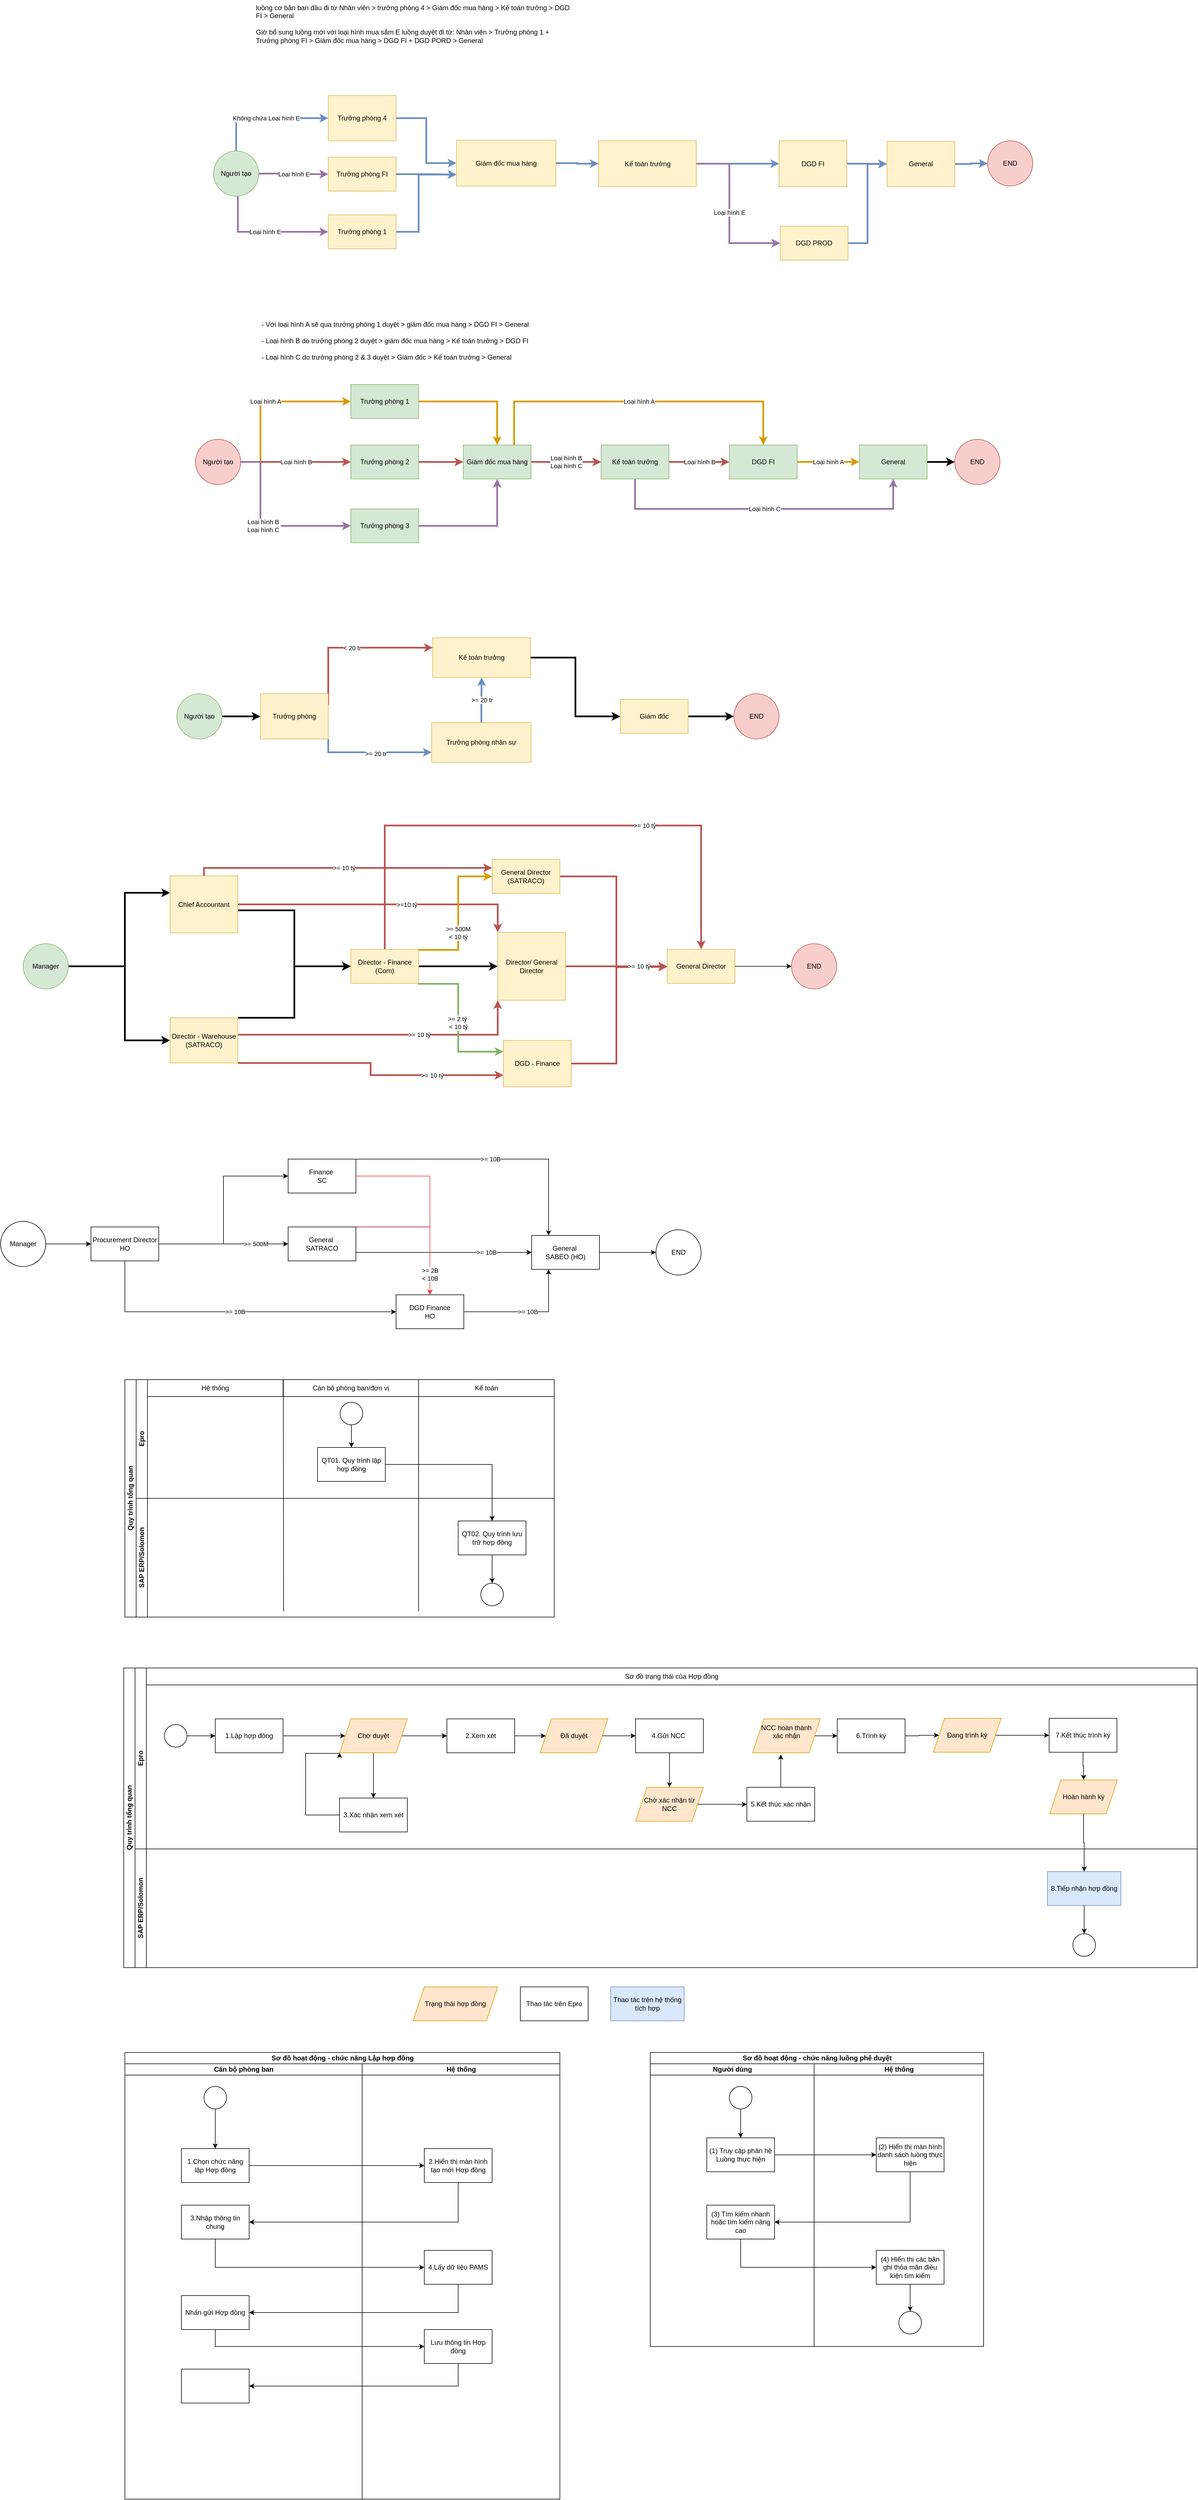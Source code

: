 <mxfile version="24.7.7">
  <diagram name="Trang-1" id="DKE-1wA-68H6ANHlTrfW">
    <mxGraphModel dx="1411" dy="3063" grid="1" gridSize="10" guides="1" tooltips="1" connect="1" arrows="1" fold="1" page="1" pageScale="1" pageWidth="827" pageHeight="1169" math="0" shadow="0">
      <root>
        <mxCell id="0" />
        <mxCell id="1" parent="0" />
        <mxCell id="VpRF0-kcj2pOvB9V1jlZ-3" value="" style="edgeStyle=orthogonalEdgeStyle;rounded=0;orthogonalLoop=1;jettySize=auto;html=1;" parent="1" source="VpRF0-kcj2pOvB9V1jlZ-1" target="VpRF0-kcj2pOvB9V1jlZ-2" edge="1">
          <mxGeometry relative="1" as="geometry" />
        </mxCell>
        <mxCell id="VpRF0-kcj2pOvB9V1jlZ-1" value="Manager" style="ellipse;whiteSpace=wrap;html=1;aspect=fixed;" parent="1" vertex="1">
          <mxGeometry x="20" y="370" width="80" height="80" as="geometry" />
        </mxCell>
        <mxCell id="VpRF0-kcj2pOvB9V1jlZ-5" value="" style="edgeStyle=orthogonalEdgeStyle;rounded=0;orthogonalLoop=1;jettySize=auto;html=1;entryX=0;entryY=0.5;entryDx=0;entryDy=0;" parent="1" source="VpRF0-kcj2pOvB9V1jlZ-2" target="VpRF0-kcj2pOvB9V1jlZ-4" edge="1">
          <mxGeometry relative="1" as="geometry" />
        </mxCell>
        <mxCell id="VpRF0-kcj2pOvB9V1jlZ-7" value="&amp;gt;= 500M" style="edgeStyle=orthogonalEdgeStyle;rounded=0;orthogonalLoop=1;jettySize=auto;html=1;" parent="1" source="VpRF0-kcj2pOvB9V1jlZ-2" target="VpRF0-kcj2pOvB9V1jlZ-6" edge="1">
          <mxGeometry x="0.5" relative="1" as="geometry">
            <mxPoint as="offset" />
          </mxGeometry>
        </mxCell>
        <mxCell id="VpRF0-kcj2pOvB9V1jlZ-9" value="&amp;gt;= 10B" style="edgeStyle=orthogonalEdgeStyle;rounded=0;orthogonalLoop=1;jettySize=auto;html=1;" parent="1" source="VpRF0-kcj2pOvB9V1jlZ-2" target="VpRF0-kcj2pOvB9V1jlZ-8" edge="1">
          <mxGeometry relative="1" as="geometry">
            <Array as="points">
              <mxPoint x="240" y="530" />
            </Array>
          </mxGeometry>
        </mxCell>
        <mxCell id="VpRF0-kcj2pOvB9V1jlZ-2" value="Procurement Director&lt;br&gt;HO" style="whiteSpace=wrap;html=1;" parent="1" vertex="1">
          <mxGeometry x="180" y="380" width="120" height="60" as="geometry" />
        </mxCell>
        <mxCell id="VpRF0-kcj2pOvB9V1jlZ-14" value="&amp;gt;= 10B" style="edgeStyle=orthogonalEdgeStyle;rounded=0;orthogonalLoop=1;jettySize=auto;html=1;exitX=1;exitY=0;exitDx=0;exitDy=0;entryX=0.25;entryY=0;entryDx=0;entryDy=0;" parent="1" source="VpRF0-kcj2pOvB9V1jlZ-4" target="VpRF0-kcj2pOvB9V1jlZ-12" edge="1">
          <mxGeometry relative="1" as="geometry">
            <mxPoint x="990" y="360" as="targetPoint" />
            <Array as="points">
              <mxPoint x="990" y="260" />
            </Array>
          </mxGeometry>
        </mxCell>
        <mxCell id="VpRF0-kcj2pOvB9V1jlZ-4" value="Finance&amp;nbsp;&lt;br&gt;SC" style="whiteSpace=wrap;html=1;" parent="1" vertex="1">
          <mxGeometry x="529" y="260" width="120" height="60" as="geometry" />
        </mxCell>
        <mxCell id="VpRF0-kcj2pOvB9V1jlZ-11" style="edgeStyle=orthogonalEdgeStyle;rounded=0;orthogonalLoop=1;jettySize=auto;html=1;entryX=0.5;entryY=0;entryDx=0;entryDy=0;fillColor=#FF0000;strokeColor=#A50040;" parent="1" source="VpRF0-kcj2pOvB9V1jlZ-6" target="VpRF0-kcj2pOvB9V1jlZ-8" edge="1">
          <mxGeometry relative="1" as="geometry">
            <mxPoint x="740" y="490" as="targetPoint" />
            <Array as="points">
              <mxPoint x="780" y="380" />
            </Array>
          </mxGeometry>
        </mxCell>
        <mxCell id="VpRF0-kcj2pOvB9V1jlZ-17" value="&amp;gt;= 10B" style="edgeStyle=orthogonalEdgeStyle;rounded=0;orthogonalLoop=1;jettySize=auto;html=1;exitX=1;exitY=0.75;exitDx=0;exitDy=0;entryX=0;entryY=0.5;entryDx=0;entryDy=0;" parent="1" source="VpRF0-kcj2pOvB9V1jlZ-6" target="VpRF0-kcj2pOvB9V1jlZ-12" edge="1">
          <mxGeometry x="0.485" relative="1" as="geometry">
            <mxPoint as="offset" />
          </mxGeometry>
        </mxCell>
        <mxCell id="VpRF0-kcj2pOvB9V1jlZ-6" value="General&amp;nbsp;&lt;br&gt;SATRACO" style="whiteSpace=wrap;html=1;" parent="1" vertex="1">
          <mxGeometry x="529" y="380" width="120" height="60" as="geometry" />
        </mxCell>
        <mxCell id="VpRF0-kcj2pOvB9V1jlZ-13" value="&amp;gt;= 10B" style="edgeStyle=orthogonalEdgeStyle;rounded=0;orthogonalLoop=1;jettySize=auto;html=1;" parent="1" source="VpRF0-kcj2pOvB9V1jlZ-8" target="VpRF0-kcj2pOvB9V1jlZ-12" edge="1">
          <mxGeometry relative="1" as="geometry">
            <Array as="points">
              <mxPoint x="990" y="530" />
            </Array>
          </mxGeometry>
        </mxCell>
        <mxCell id="VpRF0-kcj2pOvB9V1jlZ-8" value="DGD Finance&lt;br&gt;HO" style="whiteSpace=wrap;html=1;" parent="1" vertex="1">
          <mxGeometry x="720" y="500" width="120" height="60" as="geometry" />
        </mxCell>
        <mxCell id="VpRF0-kcj2pOvB9V1jlZ-10" value="&amp;gt;= 2B&lt;br&gt;&amp;lt; 10B" style="edgeStyle=orthogonalEdgeStyle;rounded=0;orthogonalLoop=1;jettySize=auto;html=1;entryX=0.5;entryY=0;entryDx=0;entryDy=0;fillColor=#f8cecc;strokeColor=#FF3333;" parent="1" source="VpRF0-kcj2pOvB9V1jlZ-4" target="VpRF0-kcj2pOvB9V1jlZ-8" edge="1">
          <mxGeometry x="0.789" relative="1" as="geometry">
            <mxPoint as="offset" />
          </mxGeometry>
        </mxCell>
        <mxCell id="VpRF0-kcj2pOvB9V1jlZ-19" value="" style="edgeStyle=orthogonalEdgeStyle;rounded=0;orthogonalLoop=1;jettySize=auto;html=1;" parent="1" source="VpRF0-kcj2pOvB9V1jlZ-12" target="VpRF0-kcj2pOvB9V1jlZ-18" edge="1">
          <mxGeometry relative="1" as="geometry" />
        </mxCell>
        <mxCell id="VpRF0-kcj2pOvB9V1jlZ-12" value="General&amp;nbsp;&lt;br&gt;SABEO (HO)" style="whiteSpace=wrap;html=1;" parent="1" vertex="1">
          <mxGeometry x="960" y="395" width="120" height="60" as="geometry" />
        </mxCell>
        <mxCell id="VpRF0-kcj2pOvB9V1jlZ-18" value="END" style="ellipse;whiteSpace=wrap;html=1;" parent="1" vertex="1">
          <mxGeometry x="1180" y="385" width="80" height="80" as="geometry" />
        </mxCell>
        <mxCell id="MUlyrBpXQZyQgoHhLzQk-3" value="" style="edgeStyle=orthogonalEdgeStyle;rounded=0;orthogonalLoop=1;jettySize=auto;html=1;strokeWidth=3;" parent="1" source="MUlyrBpXQZyQgoHhLzQk-1" target="MUlyrBpXQZyQgoHhLzQk-2" edge="1">
          <mxGeometry relative="1" as="geometry">
            <Array as="points">
              <mxPoint x="240" y="-81" />
              <mxPoint x="240" y="-211" />
            </Array>
          </mxGeometry>
        </mxCell>
        <mxCell id="MUlyrBpXQZyQgoHhLzQk-29" style="edgeStyle=orthogonalEdgeStyle;rounded=0;orthogonalLoop=1;jettySize=auto;html=1;entryX=0;entryY=0.5;entryDx=0;entryDy=0;strokeWidth=3;" parent="1" source="MUlyrBpXQZyQgoHhLzQk-1" target="MUlyrBpXQZyQgoHhLzQk-4" edge="1">
          <mxGeometry relative="1" as="geometry">
            <Array as="points">
              <mxPoint x="240" y="-81" />
              <mxPoint x="240" y="50" />
            </Array>
          </mxGeometry>
        </mxCell>
        <mxCell id="MUlyrBpXQZyQgoHhLzQk-1" value="Manager" style="ellipse;whiteSpace=wrap;html=1;aspect=fixed;fillColor=#d5e8d4;strokeColor=#82b366;" parent="1" vertex="1">
          <mxGeometry x="60" y="-121" width="80" height="80" as="geometry" />
        </mxCell>
        <mxCell id="MUlyrBpXQZyQgoHhLzQk-7" value="" style="edgeStyle=orthogonalEdgeStyle;rounded=0;orthogonalLoop=1;jettySize=auto;html=1;entryX=0;entryY=0.5;entryDx=0;entryDy=0;strokeWidth=3;" parent="1" source="MUlyrBpXQZyQgoHhLzQk-2" target="MUlyrBpXQZyQgoHhLzQk-6" edge="1">
          <mxGeometry relative="1" as="geometry">
            <Array as="points">
              <mxPoint x="440" y="-180" />
              <mxPoint x="540" y="-180" />
              <mxPoint x="540" y="-81" />
            </Array>
          </mxGeometry>
        </mxCell>
        <mxCell id="MUlyrBpXQZyQgoHhLzQk-20" value="&amp;gt;= 10 tỷ" style="edgeStyle=orthogonalEdgeStyle;rounded=0;orthogonalLoop=1;jettySize=auto;html=1;entryX=0;entryY=0.25;entryDx=0;entryDy=0;fillColor=#f8cecc;strokeColor=#b85450;strokeWidth=3;" parent="1" source="MUlyrBpXQZyQgoHhLzQk-2" target="MUlyrBpXQZyQgoHhLzQk-11" edge="1">
          <mxGeometry relative="1" as="geometry">
            <Array as="points">
              <mxPoint x="380" y="-255" />
            </Array>
          </mxGeometry>
        </mxCell>
        <mxCell id="MUlyrBpXQZyQgoHhLzQk-25" value="&amp;gt;=10 tỷ" style="edgeStyle=orthogonalEdgeStyle;rounded=0;orthogonalLoop=1;jettySize=auto;html=1;exitX=1;exitY=0.5;exitDx=0;exitDy=0;entryX=0;entryY=0;entryDx=0;entryDy=0;fillColor=#f8cecc;strokeColor=#b85450;strokeWidth=3;" parent="1" source="MUlyrBpXQZyQgoHhLzQk-2" target="MUlyrBpXQZyQgoHhLzQk-9" edge="1">
          <mxGeometry x="0.171" relative="1" as="geometry">
            <Array as="points">
              <mxPoint x="440" y="-190" />
              <mxPoint x="900" y="-190" />
            </Array>
            <mxPoint as="offset" />
          </mxGeometry>
        </mxCell>
        <mxCell id="MUlyrBpXQZyQgoHhLzQk-2" value="Chief Accountant" style="whiteSpace=wrap;html=1;fillColor=#fff2cc;strokeColor=#d6b656;" parent="1" vertex="1">
          <mxGeometry x="320" y="-241" width="120" height="101" as="geometry" />
        </mxCell>
        <mxCell id="MUlyrBpXQZyQgoHhLzQk-8" style="edgeStyle=orthogonalEdgeStyle;rounded=0;orthogonalLoop=1;jettySize=auto;html=1;exitX=1;exitY=0;exitDx=0;exitDy=0;entryX=0;entryY=0.5;entryDx=0;entryDy=0;strokeWidth=3;" parent="1" source="MUlyrBpXQZyQgoHhLzQk-4" target="MUlyrBpXQZyQgoHhLzQk-6" edge="1">
          <mxGeometry relative="1" as="geometry">
            <Array as="points">
              <mxPoint x="540" y="10" />
              <mxPoint x="540" y="-81" />
            </Array>
          </mxGeometry>
        </mxCell>
        <mxCell id="MUlyrBpXQZyQgoHhLzQk-24" value="&amp;gt;= 10 tỷ" style="edgeStyle=orthogonalEdgeStyle;rounded=0;orthogonalLoop=1;jettySize=auto;html=1;exitX=1;exitY=0.75;exitDx=0;exitDy=0;entryX=0;entryY=1;entryDx=0;entryDy=0;fillColor=#f8cecc;strokeColor=#b85450;strokeWidth=3;" parent="1" target="MUlyrBpXQZyQgoHhLzQk-9" edge="1">
          <mxGeometry x="0.388" relative="1" as="geometry">
            <mxPoint x="790" y="-41" as="targetPoint" />
            <mxPoint x="330" y="64" as="sourcePoint" />
            <Array as="points">
              <mxPoint x="330" y="40" />
              <mxPoint x="900" y="40" />
            </Array>
            <mxPoint as="offset" />
          </mxGeometry>
        </mxCell>
        <mxCell id="MUlyrBpXQZyQgoHhLzQk-26" value="&amp;gt;= 10 tỷ" style="edgeStyle=orthogonalEdgeStyle;rounded=0;orthogonalLoop=1;jettySize=auto;html=1;entryX=0;entryY=0.75;entryDx=0;entryDy=0;fillColor=#f8cecc;strokeColor=#b85450;strokeWidth=3;" parent="1" source="MUlyrBpXQZyQgoHhLzQk-4" target="MUlyrBpXQZyQgoHhLzQk-13" edge="1">
          <mxGeometry x="0.483" relative="1" as="geometry">
            <Array as="points">
              <mxPoint x="675" y="90" />
              <mxPoint x="675" y="112" />
            </Array>
            <mxPoint x="1" as="offset" />
          </mxGeometry>
        </mxCell>
        <mxCell id="MUlyrBpXQZyQgoHhLzQk-4" value="Director - Warehouse (SATRACO)" style="whiteSpace=wrap;html=1;fillColor=#fff2cc;strokeColor=#d6b656;" parent="1" vertex="1">
          <mxGeometry x="320" y="10" width="120" height="80" as="geometry" />
        </mxCell>
        <mxCell id="MUlyrBpXQZyQgoHhLzQk-10" value="" style="edgeStyle=orthogonalEdgeStyle;rounded=0;orthogonalLoop=1;jettySize=auto;html=1;strokeWidth=3;" parent="1" source="MUlyrBpXQZyQgoHhLzQk-6" target="MUlyrBpXQZyQgoHhLzQk-9" edge="1">
          <mxGeometry relative="1" as="geometry" />
        </mxCell>
        <mxCell id="MUlyrBpXQZyQgoHhLzQk-12" value="&amp;gt;= 500M&lt;br&gt;&amp;lt; 10 tỷ" style="edgeStyle=orthogonalEdgeStyle;rounded=0;orthogonalLoop=1;jettySize=auto;html=1;fillColor=#ffe6cc;strokeColor=#d79b00;strokeWidth=3;" parent="1" source="MUlyrBpXQZyQgoHhLzQk-6" target="MUlyrBpXQZyQgoHhLzQk-11" edge="1">
          <mxGeometry x="-0.231" relative="1" as="geometry">
            <Array as="points">
              <mxPoint x="830" y="-110" />
              <mxPoint x="830" y="-240" />
            </Array>
            <mxPoint as="offset" />
          </mxGeometry>
        </mxCell>
        <mxCell id="MUlyrBpXQZyQgoHhLzQk-14" value="&amp;gt;= 2 tỷ&amp;nbsp;&lt;br&gt;&amp;lt; 10 tỷ" style="edgeStyle=orthogonalEdgeStyle;rounded=0;orthogonalLoop=1;jettySize=auto;html=1;fillColor=#d5e8d4;strokeColor=#82b366;strokeWidth=3;" parent="1" source="MUlyrBpXQZyQgoHhLzQk-6" target="MUlyrBpXQZyQgoHhLzQk-13" edge="1">
          <mxGeometry x="0.033" relative="1" as="geometry">
            <Array as="points">
              <mxPoint x="760" y="-50" />
              <mxPoint x="830" y="-50" />
              <mxPoint x="830" y="70" />
            </Array>
            <mxPoint as="offset" />
          </mxGeometry>
        </mxCell>
        <mxCell id="MUlyrBpXQZyQgoHhLzQk-16" value="&amp;gt;= 10 tỷ" style="edgeStyle=orthogonalEdgeStyle;rounded=0;orthogonalLoop=1;jettySize=auto;html=1;fillColor=#f8cecc;strokeColor=#b85450;strokeWidth=3;" parent="1" source="MUlyrBpXQZyQgoHhLzQk-6" target="MUlyrBpXQZyQgoHhLzQk-15" edge="1">
          <mxGeometry x="0.361" relative="1" as="geometry">
            <Array as="points">
              <mxPoint x="700" y="-330" />
              <mxPoint x="1260" y="-330" />
            </Array>
            <mxPoint as="offset" />
          </mxGeometry>
        </mxCell>
        <mxCell id="MUlyrBpXQZyQgoHhLzQk-6" value="Director - Finance (Com)" style="whiteSpace=wrap;html=1;fillColor=#fff2cc;strokeColor=#d6b656;" parent="1" vertex="1">
          <mxGeometry x="640" y="-111" width="120" height="60" as="geometry" />
        </mxCell>
        <mxCell id="MUlyrBpXQZyQgoHhLzQk-28" style="edgeStyle=orthogonalEdgeStyle;rounded=0;orthogonalLoop=1;jettySize=auto;html=1;exitX=1;exitY=0.5;exitDx=0;exitDy=0;fillColor=#f8cecc;strokeColor=#b85450;strokeWidth=3;" parent="1" source="MUlyrBpXQZyQgoHhLzQk-9" edge="1">
          <mxGeometry relative="1" as="geometry">
            <mxPoint x="1200" y="-80" as="targetPoint" />
          </mxGeometry>
        </mxCell>
        <mxCell id="MUlyrBpXQZyQgoHhLzQk-9" value="Director/ General Director" style="whiteSpace=wrap;html=1;fillColor=#fff2cc;strokeColor=#d6b656;" parent="1" vertex="1">
          <mxGeometry x="900" y="-141" width="120" height="120" as="geometry" />
        </mxCell>
        <mxCell id="MUlyrBpXQZyQgoHhLzQk-17" value="" style="edgeStyle=orthogonalEdgeStyle;rounded=0;orthogonalLoop=1;jettySize=auto;html=1;entryX=0;entryY=0.5;entryDx=0;entryDy=0;fillColor=#f8cecc;strokeColor=#b85450;strokeWidth=3;" parent="1" source="MUlyrBpXQZyQgoHhLzQk-11" target="MUlyrBpXQZyQgoHhLzQk-15" edge="1">
          <mxGeometry relative="1" as="geometry">
            <Array as="points">
              <mxPoint x="1110" y="-240" />
              <mxPoint x="1110" y="-81" />
            </Array>
          </mxGeometry>
        </mxCell>
        <mxCell id="MUlyrBpXQZyQgoHhLzQk-11" value="General Director (SATRACO)" style="whiteSpace=wrap;html=1;fillColor=#fff2cc;strokeColor=#d6b656;" parent="1" vertex="1">
          <mxGeometry x="890" y="-270" width="120" height="60" as="geometry" />
        </mxCell>
        <mxCell id="MUlyrBpXQZyQgoHhLzQk-19" value="&amp;gt;= 10 tỷ" style="edgeStyle=orthogonalEdgeStyle;rounded=0;orthogonalLoop=1;jettySize=auto;html=1;entryX=0;entryY=0.5;entryDx=0;entryDy=0;fillColor=#f8cecc;strokeColor=#b85450;strokeWidth=3;" parent="1" source="MUlyrBpXQZyQgoHhLzQk-13" target="MUlyrBpXQZyQgoHhLzQk-15" edge="1">
          <mxGeometry x="0.708" relative="1" as="geometry">
            <Array as="points">
              <mxPoint x="1110" y="91" />
              <mxPoint x="1110" y="-81" />
            </Array>
            <mxPoint as="offset" />
          </mxGeometry>
        </mxCell>
        <mxCell id="MUlyrBpXQZyQgoHhLzQk-13" value="DGD - Finance" style="whiteSpace=wrap;html=1;fillColor=#fff2cc;strokeColor=#d6b656;" parent="1" vertex="1">
          <mxGeometry x="910" y="50" width="120" height="82" as="geometry" />
        </mxCell>
        <mxCell id="MUlyrBpXQZyQgoHhLzQk-31" value="" style="edgeStyle=orthogonalEdgeStyle;rounded=0;orthogonalLoop=1;jettySize=auto;html=1;" parent="1" source="MUlyrBpXQZyQgoHhLzQk-15" target="MUlyrBpXQZyQgoHhLzQk-30" edge="1">
          <mxGeometry relative="1" as="geometry" />
        </mxCell>
        <mxCell id="MUlyrBpXQZyQgoHhLzQk-15" value="General Director" style="whiteSpace=wrap;html=1;fillColor=#fff2cc;strokeColor=#d6b656;" parent="1" vertex="1">
          <mxGeometry x="1200" y="-111" width="120" height="60" as="geometry" />
        </mxCell>
        <mxCell id="MUlyrBpXQZyQgoHhLzQk-30" value="END" style="ellipse;whiteSpace=wrap;html=1;fillColor=#f8cecc;strokeColor=#b85450;" parent="1" vertex="1">
          <mxGeometry x="1420" y="-121" width="80" height="80" as="geometry" />
        </mxCell>
        <mxCell id="Dv49LnbUf5v2qNtDCflY-1" value="Quy trình tổng quan" style="swimlane;childLayout=stackLayout;resizeParent=1;resizeParentMax=0;horizontal=0;startSize=20;horizontalStack=0;html=1;" parent="1" vertex="1">
          <mxGeometry x="240" y="650" width="760" height="420" as="geometry" />
        </mxCell>
        <mxCell id="Dv49LnbUf5v2qNtDCflY-3" value="Epro" style="swimlane;startSize=20;horizontal=0;html=1;" parent="Dv49LnbUf5v2qNtDCflY-1" vertex="1">
          <mxGeometry x="20" width="740" height="210" as="geometry" />
        </mxCell>
        <mxCell id="Dv49LnbUf5v2qNtDCflY-6" value="Hệ thống" style="rounded=0;whiteSpace=wrap;html=1;" parent="Dv49LnbUf5v2qNtDCflY-3" vertex="1">
          <mxGeometry x="20" width="240" height="30" as="geometry" />
        </mxCell>
        <mxCell id="Dv49LnbUf5v2qNtDCflY-8" value="" style="endArrow=none;html=1;rounded=0;entryX=0.25;entryY=0;entryDx=0;entryDy=0;" parent="Dv49LnbUf5v2qNtDCflY-3" edge="1">
          <mxGeometry width="50" height="50" relative="1" as="geometry">
            <mxPoint x="500" y="410" as="sourcePoint" />
            <mxPoint x="500" as="targetPoint" />
          </mxGeometry>
        </mxCell>
        <mxCell id="Dv49LnbUf5v2qNtDCflY-9" value="Cán bộ phòng ban/đơn vị" style="rounded=0;whiteSpace=wrap;html=1;" parent="Dv49LnbUf5v2qNtDCflY-3" vertex="1">
          <mxGeometry x="260" width="240" height="30" as="geometry" />
        </mxCell>
        <mxCell id="Dv49LnbUf5v2qNtDCflY-16" value="Kế toán" style="rounded=0;whiteSpace=wrap;html=1;" parent="Dv49LnbUf5v2qNtDCflY-3" vertex="1">
          <mxGeometry x="500" width="240" height="30" as="geometry" />
        </mxCell>
        <mxCell id="Dv49LnbUf5v2qNtDCflY-20" value="" style="edgeStyle=orthogonalEdgeStyle;rounded=0;orthogonalLoop=1;jettySize=auto;html=1;" parent="Dv49LnbUf5v2qNtDCflY-3" source="Dv49LnbUf5v2qNtDCflY-17" target="Dv49LnbUf5v2qNtDCflY-19" edge="1">
          <mxGeometry relative="1" as="geometry" />
        </mxCell>
        <mxCell id="Dv49LnbUf5v2qNtDCflY-17" value="" style="ellipse;whiteSpace=wrap;html=1;aspect=fixed;" parent="Dv49LnbUf5v2qNtDCflY-3" vertex="1">
          <mxGeometry x="361" y="40" width="40" height="40" as="geometry" />
        </mxCell>
        <mxCell id="Dv49LnbUf5v2qNtDCflY-19" value="QT01. Quy trình lập hợp đồng" style="whiteSpace=wrap;html=1;" parent="Dv49LnbUf5v2qNtDCflY-3" vertex="1">
          <mxGeometry x="321" y="120" width="120" height="60" as="geometry" />
        </mxCell>
        <mxCell id="Dv49LnbUf5v2qNtDCflY-4" value="SAP ERP/Solomon" style="swimlane;startSize=20;horizontal=0;html=1;" parent="Dv49LnbUf5v2qNtDCflY-1" vertex="1">
          <mxGeometry x="20" y="210" width="740" height="210" as="geometry" />
        </mxCell>
        <mxCell id="Dv49LnbUf5v2qNtDCflY-18" value="" style="ellipse;whiteSpace=wrap;html=1;aspect=fixed;" parent="Dv49LnbUf5v2qNtDCflY-4" vertex="1">
          <mxGeometry x="610" y="150" width="40" height="40" as="geometry" />
        </mxCell>
        <mxCell id="Dv49LnbUf5v2qNtDCflY-24" style="edgeStyle=orthogonalEdgeStyle;rounded=0;orthogonalLoop=1;jettySize=auto;html=1;entryX=0.5;entryY=0;entryDx=0;entryDy=0;" parent="Dv49LnbUf5v2qNtDCflY-4" source="Dv49LnbUf5v2qNtDCflY-22" target="Dv49LnbUf5v2qNtDCflY-18" edge="1">
          <mxGeometry relative="1" as="geometry" />
        </mxCell>
        <mxCell id="Dv49LnbUf5v2qNtDCflY-22" value="QT02. Quy trình lưu trữ hợp đồng" style="whiteSpace=wrap;html=1;" parent="Dv49LnbUf5v2qNtDCflY-4" vertex="1">
          <mxGeometry x="570" y="40" width="120" height="60" as="geometry" />
        </mxCell>
        <mxCell id="Dv49LnbUf5v2qNtDCflY-23" value="" style="edgeStyle=orthogonalEdgeStyle;rounded=0;orthogonalLoop=1;jettySize=auto;html=1;" parent="Dv49LnbUf5v2qNtDCflY-1" source="Dv49LnbUf5v2qNtDCflY-19" target="Dv49LnbUf5v2qNtDCflY-22" edge="1">
          <mxGeometry relative="1" as="geometry" />
        </mxCell>
        <mxCell id="Dv49LnbUf5v2qNtDCflY-7" value="" style="endArrow=none;html=1;rounded=0;entryX=0.25;entryY=0;entryDx=0;entryDy=0;" parent="1" edge="1">
          <mxGeometry width="50" height="50" relative="1" as="geometry">
            <mxPoint x="521" y="1060" as="sourcePoint" />
            <mxPoint x="520.5" y="650" as="targetPoint" />
          </mxGeometry>
        </mxCell>
        <mxCell id="Dv49LnbUf5v2qNtDCflY-25" value="Quy trình tổng quan" style="swimlane;childLayout=stackLayout;resizeParent=1;resizeParentMax=0;horizontal=0;startSize=20;horizontalStack=0;html=1;" parent="1" vertex="1">
          <mxGeometry x="238" y="1160" width="1900" height="530" as="geometry" />
        </mxCell>
        <mxCell id="Dv49LnbUf5v2qNtDCflY-26" value="Epro" style="swimlane;startSize=20;horizontal=0;html=1;" parent="Dv49LnbUf5v2qNtDCflY-25" vertex="1">
          <mxGeometry x="20" width="1880" height="320" as="geometry" />
        </mxCell>
        <mxCell id="Dv49LnbUf5v2qNtDCflY-29" value="Sơ đồ trạng thái của Hợp đồng" style="rounded=0;whiteSpace=wrap;html=1;" parent="Dv49LnbUf5v2qNtDCflY-26" vertex="1">
          <mxGeometry x="20" width="1860" height="30" as="geometry" />
        </mxCell>
        <mxCell id="Dv49LnbUf5v2qNtDCflY-31" value="" style="edgeStyle=orthogonalEdgeStyle;rounded=0;orthogonalLoop=1;jettySize=auto;html=1;" parent="Dv49LnbUf5v2qNtDCflY-26" source="Dv49LnbUf5v2qNtDCflY-32" target="Dv49LnbUf5v2qNtDCflY-33" edge="1">
          <mxGeometry relative="1" as="geometry" />
        </mxCell>
        <mxCell id="Dv49LnbUf5v2qNtDCflY-32" value="" style="ellipse;whiteSpace=wrap;html=1;aspect=fixed;" parent="Dv49LnbUf5v2qNtDCflY-26" vertex="1">
          <mxGeometry x="52" y="100" width="40" height="40" as="geometry" />
        </mxCell>
        <mxCell id="Dv49LnbUf5v2qNtDCflY-42" value="" style="edgeStyle=orthogonalEdgeStyle;rounded=0;orthogonalLoop=1;jettySize=auto;html=1;entryX=0;entryY=0.5;entryDx=0;entryDy=0;" parent="Dv49LnbUf5v2qNtDCflY-26" source="Dv49LnbUf5v2qNtDCflY-33" target="Dv49LnbUf5v2qNtDCflY-76" edge="1">
          <mxGeometry relative="1" as="geometry">
            <mxPoint x="362" y="120" as="targetPoint" />
          </mxGeometry>
        </mxCell>
        <mxCell id="Dv49LnbUf5v2qNtDCflY-33" value="1.Lập hợp đồng" style="whiteSpace=wrap;html=1;" parent="Dv49LnbUf5v2qNtDCflY-26" vertex="1">
          <mxGeometry x="142" y="90" width="120" height="60" as="geometry" />
        </mxCell>
        <mxCell id="Dv49LnbUf5v2qNtDCflY-78" value="" style="edgeStyle=orthogonalEdgeStyle;rounded=0;orthogonalLoop=1;jettySize=auto;html=1;" parent="Dv49LnbUf5v2qNtDCflY-26" source="Dv49LnbUf5v2qNtDCflY-76" target="Dv49LnbUf5v2qNtDCflY-77" edge="1">
          <mxGeometry relative="1" as="geometry" />
        </mxCell>
        <mxCell id="Dv49LnbUf5v2qNtDCflY-82" value="" style="edgeStyle=orthogonalEdgeStyle;rounded=0;orthogonalLoop=1;jettySize=auto;html=1;" parent="Dv49LnbUf5v2qNtDCflY-26" source="Dv49LnbUf5v2qNtDCflY-76" target="Dv49LnbUf5v2qNtDCflY-81" edge="1">
          <mxGeometry relative="1" as="geometry" />
        </mxCell>
        <mxCell id="Dv49LnbUf5v2qNtDCflY-76" value="Chờ duyệt" style="shape=parallelogram;perimeter=parallelogramPerimeter;whiteSpace=wrap;html=1;fixedSize=1;fillColor=#ffe6cc;strokeColor=#d79b00;" parent="Dv49LnbUf5v2qNtDCflY-26" vertex="1">
          <mxGeometry x="362" y="90" width="120" height="60" as="geometry" />
        </mxCell>
        <mxCell id="Dv49LnbUf5v2qNtDCflY-79" style="edgeStyle=orthogonalEdgeStyle;rounded=0;orthogonalLoop=1;jettySize=auto;html=1;entryX=0;entryY=1;entryDx=0;entryDy=0;" parent="Dv49LnbUf5v2qNtDCflY-26" source="Dv49LnbUf5v2qNtDCflY-77" target="Dv49LnbUf5v2qNtDCflY-76" edge="1">
          <mxGeometry relative="1" as="geometry">
            <Array as="points">
              <mxPoint x="302" y="260" />
              <mxPoint x="302" y="151" />
              <mxPoint x="362" y="151" />
            </Array>
          </mxGeometry>
        </mxCell>
        <mxCell id="Dv49LnbUf5v2qNtDCflY-77" value="3.Xác nhận xem xét" style="whiteSpace=wrap;html=1;" parent="Dv49LnbUf5v2qNtDCflY-26" vertex="1">
          <mxGeometry x="362" y="230" width="120" height="60" as="geometry" />
        </mxCell>
        <mxCell id="Dv49LnbUf5v2qNtDCflY-88" value="" style="edgeStyle=orthogonalEdgeStyle;rounded=0;orthogonalLoop=1;jettySize=auto;html=1;" parent="Dv49LnbUf5v2qNtDCflY-26" source="Dv49LnbUf5v2qNtDCflY-80" target="Dv49LnbUf5v2qNtDCflY-87" edge="1">
          <mxGeometry relative="1" as="geometry" />
        </mxCell>
        <mxCell id="Dv49LnbUf5v2qNtDCflY-80" value="Đã duyệt" style="shape=parallelogram;perimeter=parallelogramPerimeter;whiteSpace=wrap;html=1;fixedSize=1;fillColor=#ffe6cc;strokeColor=#d79b00;" parent="Dv49LnbUf5v2qNtDCflY-26" vertex="1">
          <mxGeometry x="717" y="90" width="120" height="60" as="geometry" />
        </mxCell>
        <mxCell id="Dv49LnbUf5v2qNtDCflY-83" style="edgeStyle=orthogonalEdgeStyle;rounded=0;orthogonalLoop=1;jettySize=auto;html=1;exitX=1;exitY=0.5;exitDx=0;exitDy=0;entryX=0;entryY=0.5;entryDx=0;entryDy=0;" parent="Dv49LnbUf5v2qNtDCflY-26" source="Dv49LnbUf5v2qNtDCflY-81" target="Dv49LnbUf5v2qNtDCflY-80" edge="1">
          <mxGeometry relative="1" as="geometry" />
        </mxCell>
        <mxCell id="Dv49LnbUf5v2qNtDCflY-81" value="2.Xem xét" style="whiteSpace=wrap;html=1;" parent="Dv49LnbUf5v2qNtDCflY-26" vertex="1">
          <mxGeometry x="552" y="90" width="120" height="60" as="geometry" />
        </mxCell>
        <mxCell id="Dv49LnbUf5v2qNtDCflY-91" value="" style="edgeStyle=orthogonalEdgeStyle;rounded=0;orthogonalLoop=1;jettySize=auto;html=1;" parent="Dv49LnbUf5v2qNtDCflY-26" source="Dv49LnbUf5v2qNtDCflY-84" target="Dv49LnbUf5v2qNtDCflY-90" edge="1">
          <mxGeometry relative="1" as="geometry" />
        </mxCell>
        <mxCell id="Dv49LnbUf5v2qNtDCflY-84" value="Chờ xác nhận từ NCC" style="shape=parallelogram;perimeter=parallelogramPerimeter;whiteSpace=wrap;html=1;fixedSize=1;fillColor=#ffe6cc;strokeColor=#d79b00;" parent="Dv49LnbUf5v2qNtDCflY-26" vertex="1">
          <mxGeometry x="886" y="211" width="120" height="60" as="geometry" />
        </mxCell>
        <mxCell id="Dv49LnbUf5v2qNtDCflY-89" style="edgeStyle=orthogonalEdgeStyle;rounded=0;orthogonalLoop=1;jettySize=auto;html=1;entryX=0.5;entryY=0;entryDx=0;entryDy=0;" parent="Dv49LnbUf5v2qNtDCflY-26" source="Dv49LnbUf5v2qNtDCflY-87" target="Dv49LnbUf5v2qNtDCflY-84" edge="1">
          <mxGeometry relative="1" as="geometry" />
        </mxCell>
        <mxCell id="Dv49LnbUf5v2qNtDCflY-87" value="4.Gửi NCC&amp;nbsp;" style="whiteSpace=wrap;html=1;" parent="Dv49LnbUf5v2qNtDCflY-26" vertex="1">
          <mxGeometry x="886" y="90" width="120" height="60" as="geometry" />
        </mxCell>
        <mxCell id="Dv49LnbUf5v2qNtDCflY-90" value="5.Kết thúc xác nhận" style="whiteSpace=wrap;html=1;" parent="Dv49LnbUf5v2qNtDCflY-26" vertex="1">
          <mxGeometry x="1083" y="211" width="120" height="60" as="geometry" />
        </mxCell>
        <mxCell id="Dv49LnbUf5v2qNtDCflY-94" value="" style="edgeStyle=orthogonalEdgeStyle;rounded=0;orthogonalLoop=1;jettySize=auto;html=1;" parent="Dv49LnbUf5v2qNtDCflY-26" source="Dv49LnbUf5v2qNtDCflY-92" target="Dv49LnbUf5v2qNtDCflY-93" edge="1">
          <mxGeometry relative="1" as="geometry" />
        </mxCell>
        <mxCell id="Dv49LnbUf5v2qNtDCflY-92" value="NCC hoàn thành&lt;div&gt;&lt;span style=&quot;background-color: initial;&quot;&gt;xác nhận&lt;/span&gt;&lt;br&gt;&lt;/div&gt;&lt;div&gt;&lt;div&gt;&lt;br&gt;&lt;/div&gt;&lt;/div&gt;" style="shape=parallelogram;perimeter=parallelogramPerimeter;whiteSpace=wrap;html=1;fixedSize=1;fillColor=#ffe6cc;strokeColor=#d79b00;" parent="Dv49LnbUf5v2qNtDCflY-26" vertex="1">
          <mxGeometry x="1093" y="90" width="120" height="60" as="geometry" />
        </mxCell>
        <mxCell id="Dv49LnbUf5v2qNtDCflY-101" style="edgeStyle=orthogonalEdgeStyle;rounded=0;orthogonalLoop=1;jettySize=auto;html=1;exitX=1;exitY=0.5;exitDx=0;exitDy=0;entryX=0;entryY=0.5;entryDx=0;entryDy=0;" parent="Dv49LnbUf5v2qNtDCflY-26" source="Dv49LnbUf5v2qNtDCflY-93" target="Dv49LnbUf5v2qNtDCflY-95" edge="1">
          <mxGeometry relative="1" as="geometry" />
        </mxCell>
        <mxCell id="Dv49LnbUf5v2qNtDCflY-93" value="6.Trình ký" style="whiteSpace=wrap;html=1;" parent="Dv49LnbUf5v2qNtDCflY-26" vertex="1">
          <mxGeometry x="1243" y="90" width="120" height="60" as="geometry" />
        </mxCell>
        <mxCell id="Dv49LnbUf5v2qNtDCflY-97" value="" style="edgeStyle=orthogonalEdgeStyle;rounded=0;orthogonalLoop=1;jettySize=auto;html=1;" parent="Dv49LnbUf5v2qNtDCflY-26" source="Dv49LnbUf5v2qNtDCflY-95" target="Dv49LnbUf5v2qNtDCflY-96" edge="1">
          <mxGeometry relative="1" as="geometry" />
        </mxCell>
        <mxCell id="Dv49LnbUf5v2qNtDCflY-95" value="Đang trình ký" style="shape=parallelogram;perimeter=parallelogramPerimeter;whiteSpace=wrap;html=1;fixedSize=1;fillColor=#ffe6cc;strokeColor=#d79b00;" parent="Dv49LnbUf5v2qNtDCflY-26" vertex="1">
          <mxGeometry x="1413" y="89" width="120" height="60" as="geometry" />
        </mxCell>
        <mxCell id="Dv49LnbUf5v2qNtDCflY-102" style="edgeStyle=orthogonalEdgeStyle;rounded=0;orthogonalLoop=1;jettySize=auto;html=1;exitX=0.5;exitY=1;exitDx=0;exitDy=0;entryX=0.5;entryY=0;entryDx=0;entryDy=0;" parent="Dv49LnbUf5v2qNtDCflY-26" source="Dv49LnbUf5v2qNtDCflY-96" target="Dv49LnbUf5v2qNtDCflY-98" edge="1">
          <mxGeometry relative="1" as="geometry" />
        </mxCell>
        <mxCell id="Dv49LnbUf5v2qNtDCflY-96" value="7.Kết thúc trình ký" style="whiteSpace=wrap;html=1;" parent="Dv49LnbUf5v2qNtDCflY-26" vertex="1">
          <mxGeometry x="1618" y="89" width="120" height="60" as="geometry" />
        </mxCell>
        <mxCell id="Dv49LnbUf5v2qNtDCflY-98" value="Hoàn hành ký" style="shape=parallelogram;perimeter=parallelogramPerimeter;whiteSpace=wrap;html=1;fixedSize=1;fillColor=#ffe6cc;strokeColor=#d79b00;" parent="Dv49LnbUf5v2qNtDCflY-26" vertex="1">
          <mxGeometry x="1619" y="198" width="120" height="60" as="geometry" />
        </mxCell>
        <mxCell id="Dv49LnbUf5v2qNtDCflY-99" style="edgeStyle=orthogonalEdgeStyle;rounded=0;orthogonalLoop=1;jettySize=auto;html=1;exitX=0.5;exitY=0;exitDx=0;exitDy=0;entryX=0.416;entryY=1.05;entryDx=0;entryDy=0;entryPerimeter=0;" parent="Dv49LnbUf5v2qNtDCflY-26" source="Dv49LnbUf5v2qNtDCflY-90" target="Dv49LnbUf5v2qNtDCflY-92" edge="1">
          <mxGeometry relative="1" as="geometry" />
        </mxCell>
        <mxCell id="Dv49LnbUf5v2qNtDCflY-34" value="SAP ERP/Solomon" style="swimlane;startSize=20;horizontal=0;html=1;" parent="Dv49LnbUf5v2qNtDCflY-25" vertex="1">
          <mxGeometry x="20" y="320" width="1880" height="210" as="geometry" />
        </mxCell>
        <mxCell id="Dv49LnbUf5v2qNtDCflY-35" value="" style="ellipse;whiteSpace=wrap;html=1;aspect=fixed;" parent="Dv49LnbUf5v2qNtDCflY-34" vertex="1">
          <mxGeometry x="1660" y="150" width="40" height="40" as="geometry" />
        </mxCell>
        <mxCell id="Dv49LnbUf5v2qNtDCflY-36" style="edgeStyle=orthogonalEdgeStyle;rounded=0;orthogonalLoop=1;jettySize=auto;html=1;entryX=0.5;entryY=0;entryDx=0;entryDy=0;" parent="Dv49LnbUf5v2qNtDCflY-34" source="Dv49LnbUf5v2qNtDCflY-37" edge="1">
          <mxGeometry relative="1" as="geometry">
            <mxPoint x="1680" y="150.0" as="targetPoint" />
          </mxGeometry>
        </mxCell>
        <mxCell id="Dv49LnbUf5v2qNtDCflY-37" value="8.Tiếp nhận hợp đồng" style="whiteSpace=wrap;html=1;fillColor=#dae8fc;strokeColor=#6c8ebf;" parent="Dv49LnbUf5v2qNtDCflY-34" vertex="1">
          <mxGeometry x="1615" y="40" width="130" height="60" as="geometry" />
        </mxCell>
        <mxCell id="Dv49LnbUf5v2qNtDCflY-103" style="edgeStyle=orthogonalEdgeStyle;rounded=0;orthogonalLoop=1;jettySize=auto;html=1;exitX=0.5;exitY=1;exitDx=0;exitDy=0;entryX=0.5;entryY=0;entryDx=0;entryDy=0;" parent="Dv49LnbUf5v2qNtDCflY-25" source="Dv49LnbUf5v2qNtDCflY-98" target="Dv49LnbUf5v2qNtDCflY-37" edge="1">
          <mxGeometry relative="1" as="geometry" />
        </mxCell>
        <mxCell id="Dv49LnbUf5v2qNtDCflY-104" value="Trạng thái hợp đồng" style="shape=parallelogram;perimeter=parallelogramPerimeter;whiteSpace=wrap;html=1;fixedSize=1;fillColor=#ffe6cc;strokeColor=#d79b00;" parent="1" vertex="1">
          <mxGeometry x="750" y="1724" width="150" height="60" as="geometry" />
        </mxCell>
        <mxCell id="Dv49LnbUf5v2qNtDCflY-105" value="Thao tác trên Epro" style="whiteSpace=wrap;html=1;" parent="1" vertex="1">
          <mxGeometry x="940" y="1724" width="120" height="60" as="geometry" />
        </mxCell>
        <mxCell id="Dv49LnbUf5v2qNtDCflY-106" value="Thao tác trên hệ thống tích hợp" style="whiteSpace=wrap;html=1;fillColor=#dae8fc;strokeColor=#6c8ebf;" parent="1" vertex="1">
          <mxGeometry x="1100" y="1724" width="130" height="60" as="geometry" />
        </mxCell>
        <mxCell id="Dv49LnbUf5v2qNtDCflY-147" value="Sơ đồ hoạt động - chức năng Lập hợp đồng" style="swimlane;childLayout=stackLayout;resizeParent=1;resizeParentMax=0;startSize=20;html=1;" parent="1" vertex="1">
          <mxGeometry x="240" y="1840" width="770" height="790" as="geometry" />
        </mxCell>
        <mxCell id="Dv49LnbUf5v2qNtDCflY-148" value="Cán bộ phòng ban" style="swimlane;startSize=20;html=1;" parent="Dv49LnbUf5v2qNtDCflY-147" vertex="1">
          <mxGeometry y="20" width="420" height="770" as="geometry" />
        </mxCell>
        <mxCell id="Dv49LnbUf5v2qNtDCflY-154" value="" style="edgeStyle=orthogonalEdgeStyle;rounded=0;orthogonalLoop=1;jettySize=auto;html=1;" parent="Dv49LnbUf5v2qNtDCflY-148" source="Dv49LnbUf5v2qNtDCflY-152" target="Dv49LnbUf5v2qNtDCflY-153" edge="1">
          <mxGeometry relative="1" as="geometry" />
        </mxCell>
        <mxCell id="Dv49LnbUf5v2qNtDCflY-152" value="" style="ellipse;whiteSpace=wrap;html=1;aspect=fixed;" parent="Dv49LnbUf5v2qNtDCflY-148" vertex="1">
          <mxGeometry x="140" y="40" width="40" height="40" as="geometry" />
        </mxCell>
        <mxCell id="Dv49LnbUf5v2qNtDCflY-153" value="1.Chọn chức năng lập Hợp đồng" style="whiteSpace=wrap;html=1;" parent="Dv49LnbUf5v2qNtDCflY-148" vertex="1">
          <mxGeometry x="100" y="150" width="120" height="60" as="geometry" />
        </mxCell>
        <mxCell id="Dv49LnbUf5v2qNtDCflY-157" value="3.Nhập thông tin chung" style="whiteSpace=wrap;html=1;" parent="Dv49LnbUf5v2qNtDCflY-148" vertex="1">
          <mxGeometry x="100" y="250" width="120" height="60" as="geometry" />
        </mxCell>
        <mxCell id="Dv49LnbUf5v2qNtDCflY-161" value="Nhấn gửi Hợp đồng" style="whiteSpace=wrap;html=1;" parent="Dv49LnbUf5v2qNtDCflY-148" vertex="1">
          <mxGeometry x="100" y="410" width="120" height="60" as="geometry" />
        </mxCell>
        <mxCell id="Dv49LnbUf5v2qNtDCflY-165" value="" style="whiteSpace=wrap;html=1;" parent="Dv49LnbUf5v2qNtDCflY-148" vertex="1">
          <mxGeometry x="100" y="540" width="120" height="60" as="geometry" />
        </mxCell>
        <mxCell id="Dv49LnbUf5v2qNtDCflY-149" value="Hệ thống" style="swimlane;startSize=20;html=1;" parent="Dv49LnbUf5v2qNtDCflY-147" vertex="1">
          <mxGeometry x="420" y="20" width="350" height="770" as="geometry" />
        </mxCell>
        <mxCell id="Dv49LnbUf5v2qNtDCflY-155" value="2.Hiển thị màn hình tạo mới Hợp đồng" style="whiteSpace=wrap;html=1;" parent="Dv49LnbUf5v2qNtDCflY-149" vertex="1">
          <mxGeometry x="110" y="150" width="120" height="60" as="geometry" />
        </mxCell>
        <mxCell id="Dv49LnbUf5v2qNtDCflY-159" value="4.Lấy dữ liệu PAMS" style="whiteSpace=wrap;html=1;" parent="Dv49LnbUf5v2qNtDCflY-149" vertex="1">
          <mxGeometry x="110" y="330" width="120" height="60" as="geometry" />
        </mxCell>
        <mxCell id="Dv49LnbUf5v2qNtDCflY-163" value="Lưu thông tin Hợp đồng" style="whiteSpace=wrap;html=1;" parent="Dv49LnbUf5v2qNtDCflY-149" vertex="1">
          <mxGeometry x="110" y="470" width="120" height="60" as="geometry" />
        </mxCell>
        <mxCell id="Dv49LnbUf5v2qNtDCflY-156" value="" style="edgeStyle=orthogonalEdgeStyle;rounded=0;orthogonalLoop=1;jettySize=auto;html=1;" parent="Dv49LnbUf5v2qNtDCflY-147" source="Dv49LnbUf5v2qNtDCflY-153" target="Dv49LnbUf5v2qNtDCflY-155" edge="1">
          <mxGeometry relative="1" as="geometry" />
        </mxCell>
        <mxCell id="Dv49LnbUf5v2qNtDCflY-158" value="" style="edgeStyle=orthogonalEdgeStyle;rounded=0;orthogonalLoop=1;jettySize=auto;html=1;" parent="Dv49LnbUf5v2qNtDCflY-147" source="Dv49LnbUf5v2qNtDCflY-155" target="Dv49LnbUf5v2qNtDCflY-157" edge="1">
          <mxGeometry relative="1" as="geometry">
            <Array as="points">
              <mxPoint x="590" y="300" />
            </Array>
          </mxGeometry>
        </mxCell>
        <mxCell id="Dv49LnbUf5v2qNtDCflY-160" value="" style="edgeStyle=orthogonalEdgeStyle;rounded=0;orthogonalLoop=1;jettySize=auto;html=1;" parent="Dv49LnbUf5v2qNtDCflY-147" source="Dv49LnbUf5v2qNtDCflY-157" target="Dv49LnbUf5v2qNtDCflY-159" edge="1">
          <mxGeometry relative="1" as="geometry">
            <Array as="points">
              <mxPoint x="160" y="380" />
            </Array>
          </mxGeometry>
        </mxCell>
        <mxCell id="Dv49LnbUf5v2qNtDCflY-162" value="" style="edgeStyle=orthogonalEdgeStyle;rounded=0;orthogonalLoop=1;jettySize=auto;html=1;" parent="Dv49LnbUf5v2qNtDCflY-147" source="Dv49LnbUf5v2qNtDCflY-159" target="Dv49LnbUf5v2qNtDCflY-161" edge="1">
          <mxGeometry relative="1" as="geometry">
            <Array as="points">
              <mxPoint x="590" y="460" />
            </Array>
          </mxGeometry>
        </mxCell>
        <mxCell id="Dv49LnbUf5v2qNtDCflY-164" value="" style="edgeStyle=orthogonalEdgeStyle;rounded=0;orthogonalLoop=1;jettySize=auto;html=1;" parent="Dv49LnbUf5v2qNtDCflY-147" source="Dv49LnbUf5v2qNtDCflY-161" target="Dv49LnbUf5v2qNtDCflY-163" edge="1">
          <mxGeometry relative="1" as="geometry">
            <Array as="points">
              <mxPoint x="160" y="520" />
            </Array>
          </mxGeometry>
        </mxCell>
        <mxCell id="Dv49LnbUf5v2qNtDCflY-166" value="" style="edgeStyle=orthogonalEdgeStyle;rounded=0;orthogonalLoop=1;jettySize=auto;html=1;entryX=1;entryY=0.5;entryDx=0;entryDy=0;" parent="Dv49LnbUf5v2qNtDCflY-147" source="Dv49LnbUf5v2qNtDCflY-163" target="Dv49LnbUf5v2qNtDCflY-165" edge="1">
          <mxGeometry relative="1" as="geometry">
            <Array as="points">
              <mxPoint x="590" y="590" />
            </Array>
          </mxGeometry>
        </mxCell>
        <mxCell id="VKd0R5EMGNow8YxBluh1-29" style="edgeStyle=orthogonalEdgeStyle;rounded=0;orthogonalLoop=1;jettySize=auto;html=1;exitX=1;exitY=0.5;exitDx=0;exitDy=0;strokeWidth=3;" parent="1" source="VKd0R5EMGNow8YxBluh1-3" target="VKd0R5EMGNow8YxBluh1-11" edge="1">
          <mxGeometry relative="1" as="geometry" />
        </mxCell>
        <mxCell id="VKd0R5EMGNow8YxBluh1-3" value="Người tạo" style="ellipse;whiteSpace=wrap;html=1;aspect=fixed;fillColor=#d5e8d4;strokeColor=#82b366;" parent="1" vertex="1">
          <mxGeometry x="332" y="-563" width="80" height="80" as="geometry" />
        </mxCell>
        <mxCell id="VKd0R5EMGNow8YxBluh1-5" value="&amp;lt; 20 tr" style="edgeStyle=orthogonalEdgeStyle;rounded=0;orthogonalLoop=1;jettySize=auto;html=1;entryX=0;entryY=0.25;entryDx=0;entryDy=0;fillColor=#f8cecc;strokeColor=#b85450;strokeWidth=3;exitX=1;exitY=0.25;exitDx=0;exitDy=0;" parent="1" source="VKd0R5EMGNow8YxBluh1-11" target="VKd0R5EMGNow8YxBluh1-20" edge="1">
          <mxGeometry relative="1" as="geometry">
            <Array as="points">
              <mxPoint x="600" y="-644" />
            </Array>
            <mxPoint x="540" y="-683" as="sourcePoint" />
          </mxGeometry>
        </mxCell>
        <mxCell id="VKd0R5EMGNow8YxBluh1-25" style="edgeStyle=orthogonalEdgeStyle;rounded=0;orthogonalLoop=1;jettySize=auto;html=1;exitX=1;exitY=1;exitDx=0;exitDy=0;entryX=0;entryY=0.75;entryDx=0;entryDy=0;fillColor=#dae8fc;strokeColor=#6c8ebf;strokeWidth=3;" parent="1" source="VKd0R5EMGNow8YxBluh1-11" target="VKd0R5EMGNow8YxBluh1-18" edge="1">
          <mxGeometry relative="1" as="geometry" />
        </mxCell>
        <mxCell id="VKd0R5EMGNow8YxBluh1-26" value="&amp;gt;= 20 tr" style="edgeLabel;html=1;align=center;verticalAlign=middle;resizable=0;points=[];" parent="VKd0R5EMGNow8YxBluh1-25" vertex="1" connectable="0">
          <mxGeometry x="0.036" y="-2" relative="1" as="geometry">
            <mxPoint as="offset" />
          </mxGeometry>
        </mxCell>
        <mxCell id="VKd0R5EMGNow8YxBluh1-11" value="Trưởng phòng" style="whiteSpace=wrap;html=1;fillColor=#fff2cc;strokeColor=#d6b656;" parent="1" vertex="1">
          <mxGeometry x="480" y="-563" width="120" height="80" as="geometry" />
        </mxCell>
        <mxCell id="VKd0R5EMGNow8YxBluh1-27" value="&amp;gt;= 20 tr" style="edgeStyle=orthogonalEdgeStyle;rounded=0;orthogonalLoop=1;jettySize=auto;html=1;exitX=0.5;exitY=0;exitDx=0;exitDy=0;entryX=0.5;entryY=1;entryDx=0;entryDy=0;fillColor=#dae8fc;strokeColor=#6c8ebf;strokeWidth=3;" parent="1" source="VKd0R5EMGNow8YxBluh1-18" target="VKd0R5EMGNow8YxBluh1-20" edge="1">
          <mxGeometry relative="1" as="geometry" />
        </mxCell>
        <mxCell id="VKd0R5EMGNow8YxBluh1-18" value="Trưởng phòng nhân sự" style="whiteSpace=wrap;html=1;fillColor=#fff2cc;strokeColor=#d6b656;" parent="1" vertex="1">
          <mxGeometry x="783" y="-512" width="176" height="70" as="geometry" />
        </mxCell>
        <mxCell id="VKd0R5EMGNow8YxBluh1-28" style="edgeStyle=orthogonalEdgeStyle;rounded=0;orthogonalLoop=1;jettySize=auto;html=1;exitX=1;exitY=0.5;exitDx=0;exitDy=0;entryX=0;entryY=0.5;entryDx=0;entryDy=0;strokeWidth=3;" parent="1" source="VKd0R5EMGNow8YxBluh1-20" target="VKd0R5EMGNow8YxBluh1-23" edge="1">
          <mxGeometry relative="1" as="geometry" />
        </mxCell>
        <mxCell id="VKd0R5EMGNow8YxBluh1-20" value="Kế toán trưởng" style="whiteSpace=wrap;html=1;fillColor=#fff2cc;strokeColor=#d6b656;" parent="1" vertex="1">
          <mxGeometry x="785" y="-662" width="173" height="70" as="geometry" />
        </mxCell>
        <mxCell id="VKd0R5EMGNow8YxBluh1-22" value="" style="edgeStyle=orthogonalEdgeStyle;rounded=0;orthogonalLoop=1;jettySize=auto;html=1;strokeWidth=3;" parent="1" source="VKd0R5EMGNow8YxBluh1-23" target="VKd0R5EMGNow8YxBluh1-24" edge="1">
          <mxGeometry relative="1" as="geometry" />
        </mxCell>
        <mxCell id="VKd0R5EMGNow8YxBluh1-23" value="Giám đốc" style="whiteSpace=wrap;html=1;fillColor=#fff2cc;strokeColor=#d6b656;" parent="1" vertex="1">
          <mxGeometry x="1117" y="-553" width="120" height="60" as="geometry" />
        </mxCell>
        <mxCell id="VKd0R5EMGNow8YxBluh1-24" value="END" style="ellipse;whiteSpace=wrap;html=1;fillColor=#f8cecc;strokeColor=#b85450;" parent="1" vertex="1">
          <mxGeometry x="1318" y="-563" width="80" height="80" as="geometry" />
        </mxCell>
        <mxCell id="VKd0R5EMGNow8YxBluh1-30" value="- Với loại hình A sẽ qua trưởng phòng 1 duyệt &amp;gt; giám đốc mua hàng &amp;gt; DGD FI &amp;gt; General &lt;br/&gt;&lt;br&gt;- Loại hình B do trưởng phòng 2 duyệt &amp;gt; giám đốc mua hàng &amp;gt; Kế toán trưởng &amp;gt; DGD FI&lt;br/&gt;&lt;br&gt;- Loại hình C do trưởng phòng 2 &amp;amp; 3 duyệt &amp;gt; Giám đốc &amp;gt; Kế toán trưởng &amp;gt; General" style="text;whiteSpace=wrap;html=1;" parent="1" vertex="1">
          <mxGeometry x="480" y="-1230" width="510" height="70" as="geometry" />
        </mxCell>
        <mxCell id="VKd0R5EMGNow8YxBluh1-45" value="Loại hình A" style="edgeStyle=orthogonalEdgeStyle;rounded=0;orthogonalLoop=1;jettySize=auto;html=1;fillColor=#ffe6cc;strokeColor=#d79b00;strokeWidth=3;" parent="1" source="VKd0R5EMGNow8YxBluh1-32" target="VKd0R5EMGNow8YxBluh1-44" edge="1">
          <mxGeometry relative="1" as="geometry">
            <Array as="points">
              <mxPoint x="480" y="-973" />
              <mxPoint x="480" y="-1080" />
            </Array>
          </mxGeometry>
        </mxCell>
        <mxCell id="VKd0R5EMGNow8YxBluh1-47" value="Loại hình B" style="edgeStyle=orthogonalEdgeStyle;rounded=0;orthogonalLoop=1;jettySize=auto;html=1;fillColor=#f8cecc;strokeColor=#b85450;strokeWidth=3;" parent="1" source="VKd0R5EMGNow8YxBluh1-32" target="VKd0R5EMGNow8YxBluh1-46" edge="1">
          <mxGeometry relative="1" as="geometry" />
        </mxCell>
        <mxCell id="VKd0R5EMGNow8YxBluh1-49" value="Loại hình B&amp;nbsp;&lt;br&gt;Loại hình C&amp;nbsp;" style="edgeStyle=orthogonalEdgeStyle;rounded=0;orthogonalLoop=1;jettySize=auto;html=1;fillColor=#e1d5e7;strokeColor=#9673a6;strokeWidth=3;" parent="1" source="VKd0R5EMGNow8YxBluh1-32" target="VKd0R5EMGNow8YxBluh1-48" edge="1">
          <mxGeometry relative="1" as="geometry">
            <Array as="points">
              <mxPoint x="480" y="-973" />
              <mxPoint x="480" y="-860" />
            </Array>
          </mxGeometry>
        </mxCell>
        <mxCell id="VKd0R5EMGNow8YxBluh1-32" value="Người tạo" style="ellipse;whiteSpace=wrap;html=1;aspect=fixed;fillColor=#f8cecc;strokeColor=#b85450;" parent="1" vertex="1">
          <mxGeometry x="365" y="-1013" width="80" height="80" as="geometry" />
        </mxCell>
        <mxCell id="VKd0R5EMGNow8YxBluh1-43" value="END" style="ellipse;whiteSpace=wrap;html=1;fillColor=#f8cecc;strokeColor=#b85450;" parent="1" vertex="1">
          <mxGeometry x="1709" y="-1013" width="80" height="80" as="geometry" />
        </mxCell>
        <mxCell id="VKd0R5EMGNow8YxBluh1-51" value="" style="edgeStyle=orthogonalEdgeStyle;rounded=0;orthogonalLoop=1;jettySize=auto;html=1;fillColor=#ffe6cc;strokeColor=#d79b00;strokeWidth=3;" parent="1" source="VKd0R5EMGNow8YxBluh1-44" target="VKd0R5EMGNow8YxBluh1-50" edge="1">
          <mxGeometry relative="1" as="geometry" />
        </mxCell>
        <mxCell id="VKd0R5EMGNow8YxBluh1-44" value="Trưởng phòng 1" style="whiteSpace=wrap;html=1;fillColor=#d5e8d4;strokeColor=#82b366;" parent="1" vertex="1">
          <mxGeometry x="640" y="-1110" width="120" height="60" as="geometry" />
        </mxCell>
        <mxCell id="VKd0R5EMGNow8YxBluh1-53" style="edgeStyle=orthogonalEdgeStyle;rounded=0;orthogonalLoop=1;jettySize=auto;html=1;entryX=0;entryY=0.5;entryDx=0;entryDy=0;fillColor=#f8cecc;strokeColor=#b85450;strokeWidth=3;" parent="1" source="VKd0R5EMGNow8YxBluh1-46" target="VKd0R5EMGNow8YxBluh1-50" edge="1">
          <mxGeometry relative="1" as="geometry" />
        </mxCell>
        <mxCell id="VKd0R5EMGNow8YxBluh1-46" value="Trưởng phòng 2" style="whiteSpace=wrap;html=1;fillColor=#d5e8d4;strokeColor=#82b366;" parent="1" vertex="1">
          <mxGeometry x="640" y="-1003" width="120" height="60" as="geometry" />
        </mxCell>
        <mxCell id="VKd0R5EMGNow8YxBluh1-52" style="edgeStyle=orthogonalEdgeStyle;rounded=0;orthogonalLoop=1;jettySize=auto;html=1;entryX=0.5;entryY=1;entryDx=0;entryDy=0;fillColor=#e1d5e7;strokeColor=#9673a6;strokeWidth=3;" parent="1" source="VKd0R5EMGNow8YxBluh1-48" target="VKd0R5EMGNow8YxBluh1-50" edge="1">
          <mxGeometry relative="1" as="geometry" />
        </mxCell>
        <mxCell id="VKd0R5EMGNow8YxBluh1-48" value="Trưởng phòng 3" style="whiteSpace=wrap;html=1;fillColor=#d5e8d4;strokeColor=#82b366;" parent="1" vertex="1">
          <mxGeometry x="640" y="-890" width="120" height="60" as="geometry" />
        </mxCell>
        <mxCell id="VKd0R5EMGNow8YxBluh1-55" value="Loại hình B&lt;br&gt;Loại hình C" style="edgeStyle=orthogonalEdgeStyle;rounded=0;orthogonalLoop=1;jettySize=auto;html=1;fillColor=#f8cecc;strokeColor=#b85450;strokeWidth=3;" parent="1" source="VKd0R5EMGNow8YxBluh1-50" target="VKd0R5EMGNow8YxBluh1-54" edge="1">
          <mxGeometry relative="1" as="geometry" />
        </mxCell>
        <mxCell id="VKd0R5EMGNow8YxBluh1-60" value="Loại hình A" style="edgeStyle=orthogonalEdgeStyle;rounded=0;orthogonalLoop=1;jettySize=auto;html=1;exitX=0.75;exitY=0;exitDx=0;exitDy=0;entryX=0.5;entryY=0;entryDx=0;entryDy=0;fillColor=#ffe6cc;strokeColor=#d79b00;strokeWidth=3;" parent="1" source="VKd0R5EMGNow8YxBluh1-50" target="VKd0R5EMGNow8YxBluh1-56" edge="1">
          <mxGeometry relative="1" as="geometry">
            <Array as="points">
              <mxPoint x="929" y="-1080" />
              <mxPoint x="1370" y="-1080" />
            </Array>
          </mxGeometry>
        </mxCell>
        <mxCell id="VKd0R5EMGNow8YxBluh1-50" value="Giám đốc mua hàng" style="whiteSpace=wrap;html=1;fillColor=#d5e8d4;strokeColor=#82b366;" parent="1" vertex="1">
          <mxGeometry x="839" y="-1003" width="120" height="60" as="geometry" />
        </mxCell>
        <mxCell id="VKd0R5EMGNow8YxBluh1-57" value="Loại hình B" style="edgeStyle=orthogonalEdgeStyle;rounded=0;orthogonalLoop=1;jettySize=auto;html=1;fillColor=#f8cecc;strokeColor=#b85450;strokeWidth=3;" parent="1" source="VKd0R5EMGNow8YxBluh1-54" target="VKd0R5EMGNow8YxBluh1-56" edge="1">
          <mxGeometry relative="1" as="geometry" />
        </mxCell>
        <mxCell id="VKd0R5EMGNow8YxBluh1-62" value="Loại hình C" style="edgeStyle=orthogonalEdgeStyle;rounded=0;orthogonalLoop=1;jettySize=auto;html=1;entryX=0.5;entryY=1;entryDx=0;entryDy=0;fillColor=#e1d5e7;strokeColor=#9673a6;strokeWidth=3;" parent="1" source="VKd0R5EMGNow8YxBluh1-54" target="VKd0R5EMGNow8YxBluh1-58" edge="1">
          <mxGeometry relative="1" as="geometry">
            <Array as="points">
              <mxPoint x="1143" y="-890" />
              <mxPoint x="1600" y="-890" />
            </Array>
          </mxGeometry>
        </mxCell>
        <mxCell id="VKd0R5EMGNow8YxBluh1-54" value="Kế toán trưởng" style="whiteSpace=wrap;html=1;fillColor=#d5e8d4;strokeColor=#82b366;" parent="1" vertex="1">
          <mxGeometry x="1083" y="-1003" width="120" height="60" as="geometry" />
        </mxCell>
        <mxCell id="VKd0R5EMGNow8YxBluh1-59" value="Loại hình A" style="edgeStyle=orthogonalEdgeStyle;rounded=0;orthogonalLoop=1;jettySize=auto;html=1;fillColor=#ffe6cc;strokeColor=#d79b00;strokeWidth=3;" parent="1" source="VKd0R5EMGNow8YxBluh1-56" target="VKd0R5EMGNow8YxBluh1-58" edge="1">
          <mxGeometry relative="1" as="geometry" />
        </mxCell>
        <mxCell id="VKd0R5EMGNow8YxBluh1-56" value="DGD FI" style="whiteSpace=wrap;html=1;fillColor=#d5e8d4;strokeColor=#82b366;" parent="1" vertex="1">
          <mxGeometry x="1310" y="-1003" width="120" height="60" as="geometry" />
        </mxCell>
        <mxCell id="VKd0R5EMGNow8YxBluh1-61" style="edgeStyle=orthogonalEdgeStyle;rounded=0;orthogonalLoop=1;jettySize=auto;html=1;entryX=0;entryY=0.5;entryDx=0;entryDy=0;strokeWidth=3;" parent="1" source="VKd0R5EMGNow8YxBluh1-58" target="VKd0R5EMGNow8YxBluh1-43" edge="1">
          <mxGeometry relative="1" as="geometry" />
        </mxCell>
        <mxCell id="VKd0R5EMGNow8YxBluh1-58" value="General" style="whiteSpace=wrap;html=1;fillColor=#d5e8d4;strokeColor=#82b366;" parent="1" vertex="1">
          <mxGeometry x="1540" y="-1003" width="120" height="60" as="geometry" />
        </mxCell>
        <mxCell id="VKd0R5EMGNow8YxBluh1-63" value="luồng cơ bản ban đầu đi từ Nhân viên &amp;gt; trưởng phòng 4 &amp;gt; Giám đốc mua hàng &amp;gt; Kế toán trưởng &amp;gt; DGD FI &amp;gt; General&lt;br/&gt;&lt;br&gt;Giờ bổ sung luồng mới với loại hình mua sắm E luồng duyệt đi từ: Nhân viên &amp;gt; Trưởng phòng 1 + Trưởng phòng FI &amp;gt; Giám đốc mua hàng &amp;gt; DGD FI + DGD PORD &amp;gt; General" style="text;whiteSpace=wrap;html=1;" parent="1" vertex="1">
          <mxGeometry x="470" y="-1790" width="560" height="80" as="geometry" />
        </mxCell>
        <mxCell id="VKd0R5EMGNow8YxBluh1-84" value="Loại hình E" style="edgeStyle=orthogonalEdgeStyle;rounded=0;orthogonalLoop=1;jettySize=auto;html=1;strokeWidth=3;fillColor=#e1d5e7;strokeColor=#9673a6;" parent="1" source="VKd0R5EMGNow8YxBluh1-65" target="VKd0R5EMGNow8YxBluh1-83" edge="1">
          <mxGeometry relative="1" as="geometry">
            <Array as="points">
              <mxPoint x="440" y="-1380" />
            </Array>
          </mxGeometry>
        </mxCell>
        <mxCell id="VKd0R5EMGNow8YxBluh1-85" value="Không chứa Loại hình E" style="edgeStyle=orthogonalEdgeStyle;rounded=0;orthogonalLoop=1;jettySize=auto;html=1;exitX=0.5;exitY=0;exitDx=0;exitDy=0;entryX=0;entryY=0.5;entryDx=0;entryDy=0;fillColor=#dae8fc;strokeColor=#6c8ebf;strokeWidth=3;" parent="1" source="VKd0R5EMGNow8YxBluh1-65" target="VKd0R5EMGNow8YxBluh1-69" edge="1">
          <mxGeometry relative="1" as="geometry" />
        </mxCell>
        <mxCell id="VKd0R5EMGNow8YxBluh1-87" value="Loại hình E" style="edgeStyle=orthogonalEdgeStyle;rounded=0;orthogonalLoop=1;jettySize=auto;html=1;fillColor=#e1d5e7;strokeColor=#9673a6;strokeWidth=3;" parent="1" source="VKd0R5EMGNow8YxBluh1-65" target="VKd0R5EMGNow8YxBluh1-86" edge="1">
          <mxGeometry relative="1" as="geometry" />
        </mxCell>
        <mxCell id="VKd0R5EMGNow8YxBluh1-65" value="Người tạo" style="ellipse;whiteSpace=wrap;html=1;aspect=fixed;fillColor=#d5e8d4;strokeColor=#82b366;" parent="1" vertex="1">
          <mxGeometry x="397" y="-1523" width="80" height="80" as="geometry" />
        </mxCell>
        <mxCell id="VKd0R5EMGNow8YxBluh1-77" style="edgeStyle=orthogonalEdgeStyle;rounded=0;orthogonalLoop=1;jettySize=auto;html=1;entryX=0;entryY=0.5;entryDx=0;entryDy=0;fillColor=#dae8fc;strokeColor=#6c8ebf;strokeWidth=3;gradientColor=#7ea6e0;" parent="1" source="VKd0R5EMGNow8YxBluh1-69" target="VKd0R5EMGNow8YxBluh1-71" edge="1">
          <mxGeometry relative="1" as="geometry" />
        </mxCell>
        <mxCell id="VKd0R5EMGNow8YxBluh1-69" value="Trưởng phòng 4" style="whiteSpace=wrap;html=1;fillColor=#fff2cc;strokeColor=#d6b656;" parent="1" vertex="1">
          <mxGeometry x="600" y="-1621" width="120" height="80" as="geometry" />
        </mxCell>
        <mxCell id="VKd0R5EMGNow8YxBluh1-78" style="edgeStyle=orthogonalEdgeStyle;rounded=0;orthogonalLoop=1;jettySize=auto;html=1;exitX=1;exitY=0.5;exitDx=0;exitDy=0;entryX=0;entryY=0.5;entryDx=0;entryDy=0;fillColor=#dae8fc;gradientColor=#7ea6e0;strokeColor=#6c8ebf;strokeWidth=3;" parent="1" source="VKd0R5EMGNow8YxBluh1-71" target="VKd0R5EMGNow8YxBluh1-73" edge="1">
          <mxGeometry relative="1" as="geometry" />
        </mxCell>
        <mxCell id="VKd0R5EMGNow8YxBluh1-71" value="Giám đốc mua hàng" style="whiteSpace=wrap;html=1;fillColor=#fff2cc;strokeColor=#d6b656;" parent="1" vertex="1">
          <mxGeometry x="827" y="-1542" width="176" height="81" as="geometry" />
        </mxCell>
        <mxCell id="VKd0R5EMGNow8YxBluh1-79" style="edgeStyle=orthogonalEdgeStyle;rounded=0;orthogonalLoop=1;jettySize=auto;html=1;exitX=1;exitY=0.5;exitDx=0;exitDy=0;entryX=0;entryY=0.5;entryDx=0;entryDy=0;fillColor=#dae8fc;gradientColor=#7ea6e0;strokeColor=#6c8ebf;strokeWidth=3;" parent="1" source="VKd0R5EMGNow8YxBluh1-73" target="VKd0R5EMGNow8YxBluh1-75" edge="1">
          <mxGeometry relative="1" as="geometry" />
        </mxCell>
        <mxCell id="VKd0R5EMGNow8YxBluh1-91" value="Loại hình E" style="edgeStyle=orthogonalEdgeStyle;rounded=0;orthogonalLoop=1;jettySize=auto;html=1;fillColor=#e1d5e7;strokeColor=#9673a6;strokeWidth=3;" parent="1" source="VKd0R5EMGNow8YxBluh1-73" target="VKd0R5EMGNow8YxBluh1-90" edge="1">
          <mxGeometry relative="1" as="geometry">
            <Array as="points">
              <mxPoint x="1310" y="-1501" />
              <mxPoint x="1310" y="-1360" />
            </Array>
          </mxGeometry>
        </mxCell>
        <mxCell id="VKd0R5EMGNow8YxBluh1-73" value="Kế toán trưởng" style="whiteSpace=wrap;html=1;fillColor=#fff2cc;strokeColor=#d6b656;" parent="1" vertex="1">
          <mxGeometry x="1078.5" y="-1541" width="173" height="81" as="geometry" />
        </mxCell>
        <mxCell id="VKd0R5EMGNow8YxBluh1-81" value="" style="edgeStyle=orthogonalEdgeStyle;rounded=0;orthogonalLoop=1;jettySize=auto;html=1;fillColor=#dae8fc;gradientColor=#7ea6e0;strokeColor=#6c8ebf;strokeWidth=3;" parent="1" source="VKd0R5EMGNow8YxBluh1-75" target="VKd0R5EMGNow8YxBluh1-80" edge="1">
          <mxGeometry relative="1" as="geometry" />
        </mxCell>
        <mxCell id="VKd0R5EMGNow8YxBluh1-75" value="DGD FI" style="whiteSpace=wrap;html=1;fillColor=#fff2cc;strokeColor=#d6b656;" parent="1" vertex="1">
          <mxGeometry x="1398" y="-1541" width="120" height="81" as="geometry" />
        </mxCell>
        <mxCell id="VKd0R5EMGNow8YxBluh1-76" value="END" style="ellipse;whiteSpace=wrap;html=1;fillColor=#f8cecc;strokeColor=#b85450;" parent="1" vertex="1">
          <mxGeometry x="1767" y="-1541" width="80" height="80" as="geometry" />
        </mxCell>
        <mxCell id="VKd0R5EMGNow8YxBluh1-82" style="edgeStyle=orthogonalEdgeStyle;rounded=0;orthogonalLoop=1;jettySize=auto;html=1;entryX=0;entryY=0.5;entryDx=0;entryDy=0;strokeWidth=3;fillColor=#dae8fc;gradientColor=#7ea6e0;strokeColor=#6c8ebf;" parent="1" source="VKd0R5EMGNow8YxBluh1-80" target="VKd0R5EMGNow8YxBluh1-76" edge="1">
          <mxGeometry relative="1" as="geometry" />
        </mxCell>
        <mxCell id="VKd0R5EMGNow8YxBluh1-80" value="General" style="whiteSpace=wrap;html=1;fillColor=#fff2cc;strokeColor=#d6b656;" parent="1" vertex="1">
          <mxGeometry x="1589" y="-1540" width="120" height="80" as="geometry" />
        </mxCell>
        <mxCell id="VKd0R5EMGNow8YxBluh1-89" style="edgeStyle=orthogonalEdgeStyle;rounded=0;orthogonalLoop=1;jettySize=auto;html=1;exitX=1;exitY=0.5;exitDx=0;exitDy=0;entryX=0;entryY=0.75;entryDx=0;entryDy=0;fillColor=#dae8fc;gradientColor=#7ea6e0;strokeColor=#6c8ebf;strokeWidth=3;" parent="1" source="VKd0R5EMGNow8YxBluh1-83" target="VKd0R5EMGNow8YxBluh1-71" edge="1">
          <mxGeometry relative="1" as="geometry">
            <mxPoint x="820" y="-1480" as="targetPoint" />
            <Array as="points">
              <mxPoint x="760" y="-1380" />
              <mxPoint x="760" y="-1481" />
            </Array>
          </mxGeometry>
        </mxCell>
        <mxCell id="VKd0R5EMGNow8YxBluh1-83" value="Trưởng phòng 1" style="whiteSpace=wrap;html=1;fillColor=#fff2cc;strokeColor=#d6b656;" parent="1" vertex="1">
          <mxGeometry x="600" y="-1410" width="120" height="60" as="geometry" />
        </mxCell>
        <mxCell id="VKd0R5EMGNow8YxBluh1-88" style="edgeStyle=orthogonalEdgeStyle;rounded=0;orthogonalLoop=1;jettySize=auto;html=1;exitX=1;exitY=0.5;exitDx=0;exitDy=0;entryX=0;entryY=0.75;entryDx=0;entryDy=0;fillColor=#dae8fc;gradientColor=#7ea6e0;strokeColor=#6c8ebf;strokeWidth=3;" parent="1" source="VKd0R5EMGNow8YxBluh1-86" target="VKd0R5EMGNow8YxBluh1-71" edge="1">
          <mxGeometry relative="1" as="geometry" />
        </mxCell>
        <mxCell id="VKd0R5EMGNow8YxBluh1-86" value="Trưởng phòng FI" style="whiteSpace=wrap;html=1;fillColor=#fff2cc;strokeColor=#d6b656;" parent="1" vertex="1">
          <mxGeometry x="600" y="-1512" width="120" height="60" as="geometry" />
        </mxCell>
        <mxCell id="VKd0R5EMGNow8YxBluh1-92" style="edgeStyle=orthogonalEdgeStyle;rounded=0;orthogonalLoop=1;jettySize=auto;html=1;exitX=1;exitY=0.5;exitDx=0;exitDy=0;entryX=0;entryY=0.5;entryDx=0;entryDy=0;strokeWidth=3;fillColor=#dae8fc;gradientColor=#7ea6e0;strokeColor=#6c8ebf;" parent="1" source="VKd0R5EMGNow8YxBluh1-90" target="VKd0R5EMGNow8YxBluh1-80" edge="1">
          <mxGeometry relative="1" as="geometry" />
        </mxCell>
        <mxCell id="VKd0R5EMGNow8YxBluh1-90" value="DGD PROD" style="whiteSpace=wrap;html=1;fillColor=#fff2cc;strokeColor=#d6b656;" parent="1" vertex="1">
          <mxGeometry x="1400" y="-1390" width="120" height="60" as="geometry" />
        </mxCell>
        <mxCell id="I0wxGWCnX_ftskrseaKq-1" value="Sơ đồ hoạt động - chức năng luồng phê duyệt" style="swimlane;childLayout=stackLayout;resizeParent=1;resizeParentMax=0;startSize=20;html=1;" vertex="1" parent="1">
          <mxGeometry x="1170" y="1840" width="590" height="520" as="geometry" />
        </mxCell>
        <mxCell id="I0wxGWCnX_ftskrseaKq-2" value="Người dùng" style="swimlane;startSize=20;html=1;" vertex="1" parent="I0wxGWCnX_ftskrseaKq-1">
          <mxGeometry y="20" width="290" height="500" as="geometry" />
        </mxCell>
        <mxCell id="I0wxGWCnX_ftskrseaKq-3" value="" style="edgeStyle=orthogonalEdgeStyle;rounded=0;orthogonalLoop=1;jettySize=auto;html=1;" edge="1" parent="I0wxGWCnX_ftskrseaKq-2" source="I0wxGWCnX_ftskrseaKq-4" target="I0wxGWCnX_ftskrseaKq-5">
          <mxGeometry relative="1" as="geometry" />
        </mxCell>
        <mxCell id="I0wxGWCnX_ftskrseaKq-4" value="" style="ellipse;whiteSpace=wrap;html=1;aspect=fixed;" vertex="1" parent="I0wxGWCnX_ftskrseaKq-2">
          <mxGeometry x="140" y="40" width="40" height="40" as="geometry" />
        </mxCell>
        <mxCell id="I0wxGWCnX_ftskrseaKq-5" value="(1) Truy cập phân hệ Luồng thực hiện" style="whiteSpace=wrap;html=1;" vertex="1" parent="I0wxGWCnX_ftskrseaKq-2">
          <mxGeometry x="100" y="131" width="120" height="60" as="geometry" />
        </mxCell>
        <mxCell id="I0wxGWCnX_ftskrseaKq-6" value="(3) Tìm kiếm nhanh hoặc tìm kiếm nâng cao" style="whiteSpace=wrap;html=1;" vertex="1" parent="I0wxGWCnX_ftskrseaKq-2">
          <mxGeometry x="100" y="250" width="120" height="60" as="geometry" />
        </mxCell>
        <mxCell id="I0wxGWCnX_ftskrseaKq-9" value="Hệ thống" style="swimlane;startSize=20;html=1;" vertex="1" parent="I0wxGWCnX_ftskrseaKq-1">
          <mxGeometry x="290" y="20" width="300" height="500" as="geometry" />
        </mxCell>
        <mxCell id="I0wxGWCnX_ftskrseaKq-10" value="(2) Hiển thị màn hình danh sách luồng thực hiện" style="whiteSpace=wrap;html=1;" vertex="1" parent="I0wxGWCnX_ftskrseaKq-9">
          <mxGeometry x="110" y="131" width="120" height="60" as="geometry" />
        </mxCell>
        <mxCell id="I0wxGWCnX_ftskrseaKq-20" style="edgeStyle=orthogonalEdgeStyle;rounded=0;orthogonalLoop=1;jettySize=auto;html=1;exitX=0.5;exitY=1;exitDx=0;exitDy=0;entryX=0.5;entryY=0;entryDx=0;entryDy=0;" edge="1" parent="I0wxGWCnX_ftskrseaKq-9" source="I0wxGWCnX_ftskrseaKq-11" target="I0wxGWCnX_ftskrseaKq-19">
          <mxGeometry relative="1" as="geometry" />
        </mxCell>
        <mxCell id="I0wxGWCnX_ftskrseaKq-11" value="(4) Hiển thị các bản ghi thỏa mãn điều kiện tìm kiếm" style="whiteSpace=wrap;html=1;" vertex="1" parent="I0wxGWCnX_ftskrseaKq-9">
          <mxGeometry x="110" y="330" width="120" height="60" as="geometry" />
        </mxCell>
        <mxCell id="I0wxGWCnX_ftskrseaKq-19" value="" style="ellipse;whiteSpace=wrap;html=1;aspect=fixed;" vertex="1" parent="I0wxGWCnX_ftskrseaKq-9">
          <mxGeometry x="150" y="438" width="40" height="40" as="geometry" />
        </mxCell>
        <mxCell id="I0wxGWCnX_ftskrseaKq-13" value="" style="edgeStyle=orthogonalEdgeStyle;rounded=0;orthogonalLoop=1;jettySize=auto;html=1;" edge="1" parent="I0wxGWCnX_ftskrseaKq-1" source="I0wxGWCnX_ftskrseaKq-5" target="I0wxGWCnX_ftskrseaKq-10">
          <mxGeometry relative="1" as="geometry" />
        </mxCell>
        <mxCell id="I0wxGWCnX_ftskrseaKq-14" value="" style="edgeStyle=orthogonalEdgeStyle;rounded=0;orthogonalLoop=1;jettySize=auto;html=1;" edge="1" parent="I0wxGWCnX_ftskrseaKq-1" source="I0wxGWCnX_ftskrseaKq-10" target="I0wxGWCnX_ftskrseaKq-6">
          <mxGeometry relative="1" as="geometry">
            <Array as="points">
              <mxPoint x="460" y="300" />
            </Array>
          </mxGeometry>
        </mxCell>
        <mxCell id="I0wxGWCnX_ftskrseaKq-15" value="" style="edgeStyle=orthogonalEdgeStyle;rounded=0;orthogonalLoop=1;jettySize=auto;html=1;" edge="1" parent="I0wxGWCnX_ftskrseaKq-1" source="I0wxGWCnX_ftskrseaKq-6" target="I0wxGWCnX_ftskrseaKq-11">
          <mxGeometry relative="1" as="geometry">
            <Array as="points">
              <mxPoint x="160" y="380" />
            </Array>
          </mxGeometry>
        </mxCell>
      </root>
    </mxGraphModel>
  </diagram>
</mxfile>
